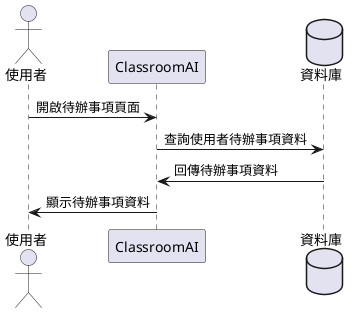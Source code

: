 @startuml
actor 使用者
participant ClassroomAI as System
database 資料庫 as DB


使用者 -> System: 開啟待辦事項頁面
System -> DB: 查詢使用者待辦事項資料
DB -> System: 回傳待辦事項資料
System -> 使用者: 顯示待辦事項資料

@enduml
